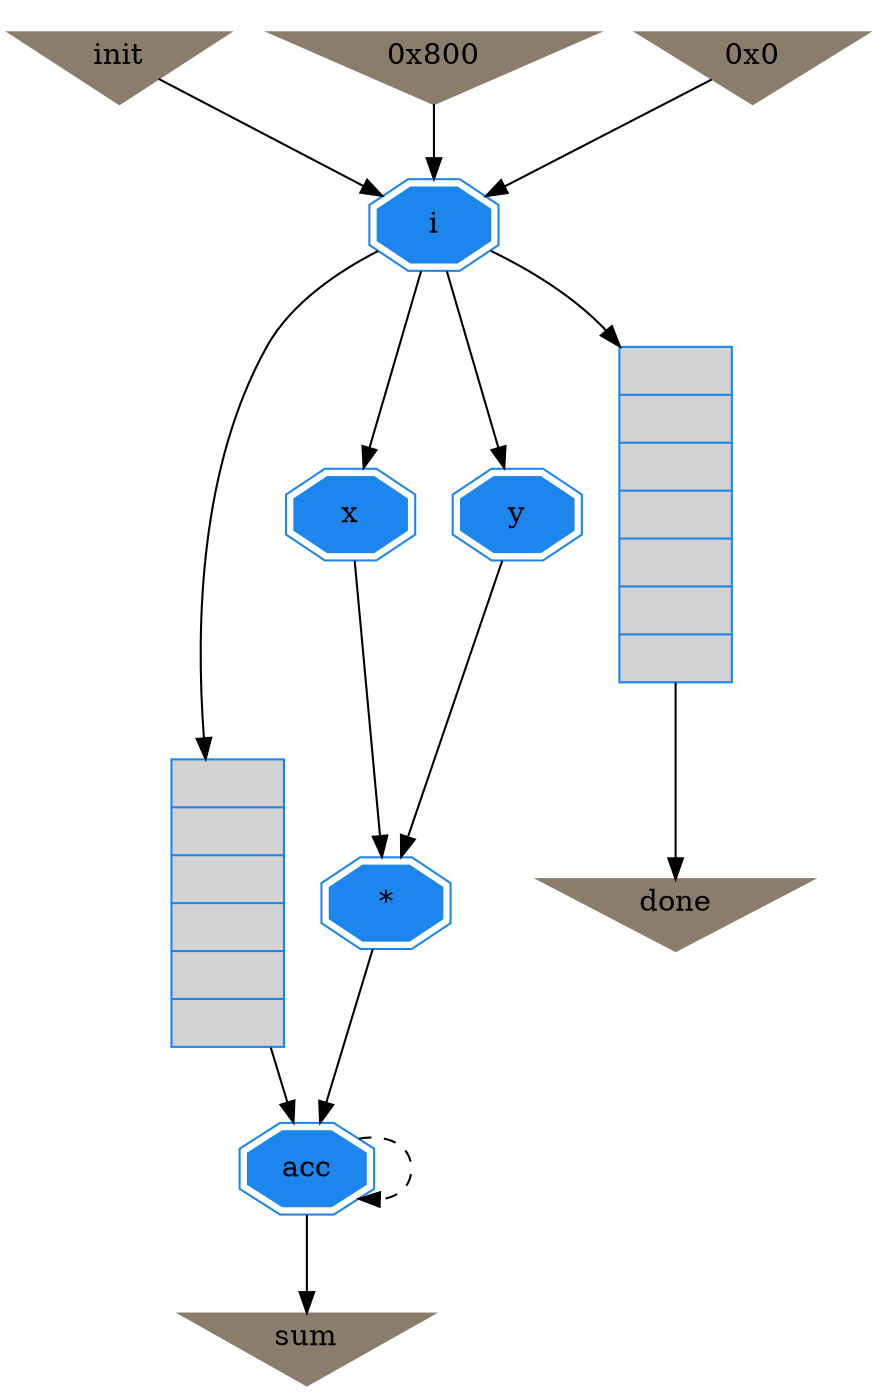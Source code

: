 digraph dotprod4 {
	// Components (Nodes)
	node [shape=ellipse, style=filled, color=dodgerblue2];
	"c137" [label="{|||||}" shape=record fillcolor=lightgray  color=dodgerblue2 ];
	"x" [label="x" shape=doubleoctagon  color=dodgerblue2 ];
	"init" [color=bisque4 shape=invtriangle label="init"];
	"sum" [color=bisque4 shape=invtriangle label="sum"];
	"c136" [label="{||||||}" shape=record fillcolor=lightgray  color=dodgerblue2 ];
	"done" [color=bisque4 shape=invtriangle label="done"];
	"x_mult_op_s_p_y_1" [label="*" shape=doubleoctagon  color=dodgerblue2 ];
	"i" [label="i" shape=doubleoctagon  color=dodgerblue2 ];
	"c117" [color=bisque4 shape=invtriangle label="0x800"];
	"y" [label="y" shape=doubleoctagon  color=dodgerblue2 ];
	"c116" [color=bisque4 shape=invtriangle label="0x0"];
	"acc" [label="acc" shape=doubleoctagon  color=dodgerblue2 ];

	// Signals (Edges)
	"i" -> "c137":input
	"c117" -> "i"
	"x_mult_op_s_p_y_1" -> "acc"
	"y" -> "x_mult_op_s_p_y_1"
	"c116" -> "i"
	"i" -> "x"
	"x" -> "x_mult_op_s_p_y_1"
	"i" -> "y"
	"acc" -> "sum"
	"acc" -> "acc" [style=dashed];
	"c137" -> "acc"
	"i" -> "c136":input
	"c136" -> "done"
	"init" -> "i"
}